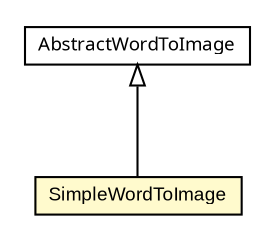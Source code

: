 #!/usr/local/bin/dot
#
# Class diagram 
# Generated by UmlGraph version 4.6 (http://www.spinellis.gr/sw/umlgraph)
#

digraph G {
	edge [fontname="arial",fontsize=10,labelfontname="arial",labelfontsize=10];
	node [fontname="arial",fontsize=10,shape=plaintext];
	// com.octo.captcha.component.image.wordtoimage.SimpleWordToImage
	c10503 [label=<<table border="0" cellborder="1" cellspacing="0" cellpadding="2" port="p" bgcolor="lemonChiffon" href="./SimpleWordToImage.html">
		<tr><td><table border="0" cellspacing="0" cellpadding="1">
			<tr><td> SimpleWordToImage </td></tr>
		</table></td></tr>
		</table>>, fontname="arial", fontcolor="black", fontsize=9.0];
	// com.octo.captcha.component.image.wordtoimage.AbstractWordToImage
	c10507 [label=<<table border="0" cellborder="1" cellspacing="0" cellpadding="2" port="p" href="./AbstractWordToImage.html">
		<tr><td><table border="0" cellspacing="0" cellpadding="1">
			<tr><td><font face="ariali"> AbstractWordToImage </font></td></tr>
		</table></td></tr>
		</table>>, fontname="arial", fontcolor="black", fontsize=9.0];
	//com.octo.captcha.component.image.wordtoimage.SimpleWordToImage extends com.octo.captcha.component.image.wordtoimage.AbstractWordToImage
	c10507:p -> c10503:p [dir=back,arrowtail=empty];
}

